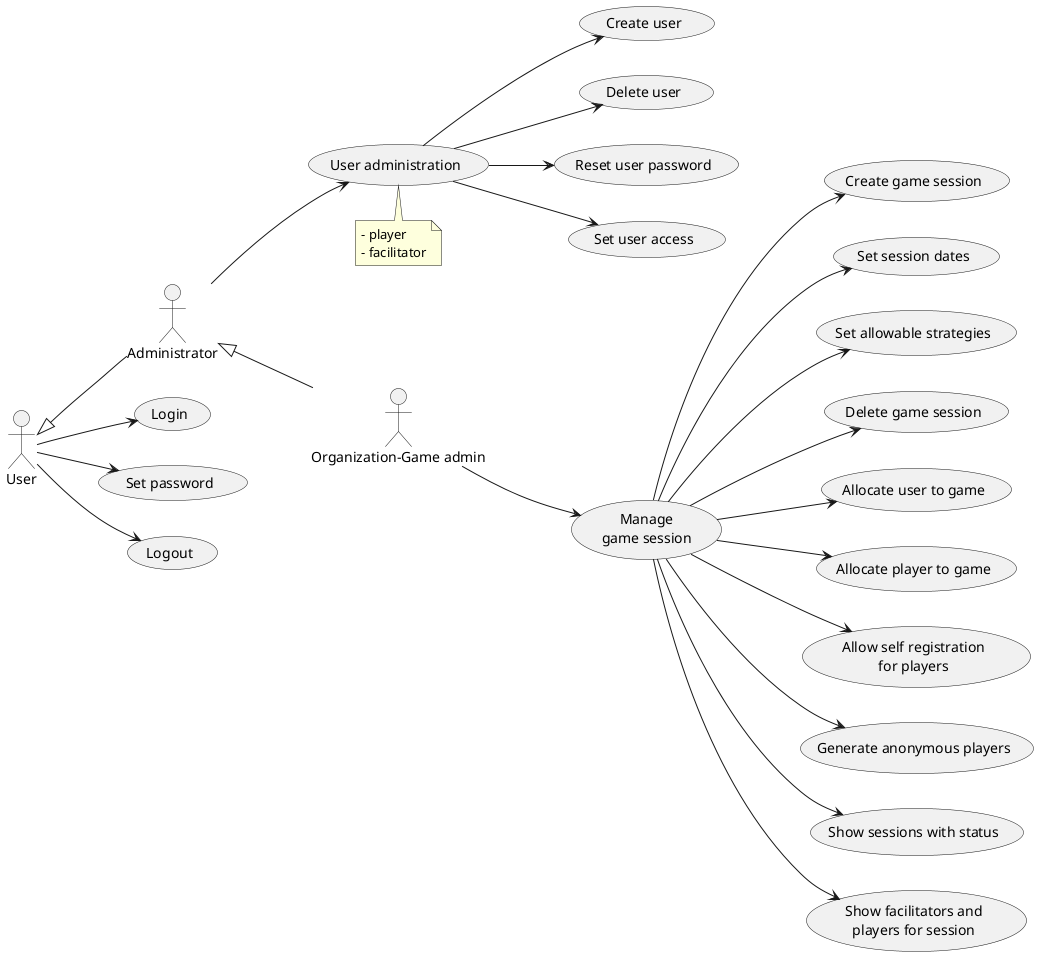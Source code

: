 @startuml
left to right direction
 
"Organization-Game admin" as OGA
User <|-- Administrator
Administrator <|-- OGA

User --> (Login)
User --> (Set password)
User --> (Logout)

Administrator --> (User administration)
note bottom
  - player
  - facilitator
end note

(User administration) --> (Create user)
(User administration) --> (Delete user)
(User administration) --> (Reset user password)
(User administration) --> (Set user access)

"Manage\ngame session" as (Manage)
OGA --> Manage : "\n\n\n\n\n\n\n\n\n\n\n\n\n\n\n"
Manage --> (Create game session)
Manage --> (Set session dates)
Manage --> (Set allowable strategies)
Manage --> (Delete game session)
Manage --> (Allocate user to game)
Manage --> (Allocate player to game)
Manage --> (Allow self registration\nfor players)
Manage --> (Generate anonymous players)
Manage --> (Show sessions with status)
Manage --> (Show facilitators and\nplayers for session)

@enduml
